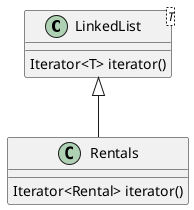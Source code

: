 @startuml


class LinkedList<T> {
    Iterator<T> iterator()
}

class Rentals extends LinkedList {
    Iterator<Rental> iterator()
}

@enduml